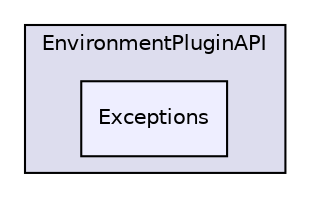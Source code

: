 digraph "D:/Work/Programmieren/Java/D-MARLA/Implementation/PluginAPI/EnvironmentPluginAPI/src/EnvironmentPluginAPI/Exceptions" {
  compound=true
  node [ fontsize="10", fontname="Helvetica"];
  edge [ labelfontsize="10", labelfontname="Helvetica"];
  subgraph clusterdir_2cd99d7a9775647c220d59b691ef0011 {
    graph [ bgcolor="#ddddee", pencolor="black", label="EnvironmentPluginAPI" fontname="Helvetica", fontsize="10", URL="dir_2cd99d7a9775647c220d59b691ef0011.html"]
  dir_0d7424fa1a208f1fd2e4ceeca697403c [shape=box, label="Exceptions", style="filled", fillcolor="#eeeeff", pencolor="black", URL="dir_0d7424fa1a208f1fd2e4ceeca697403c.html"];
  }
}
